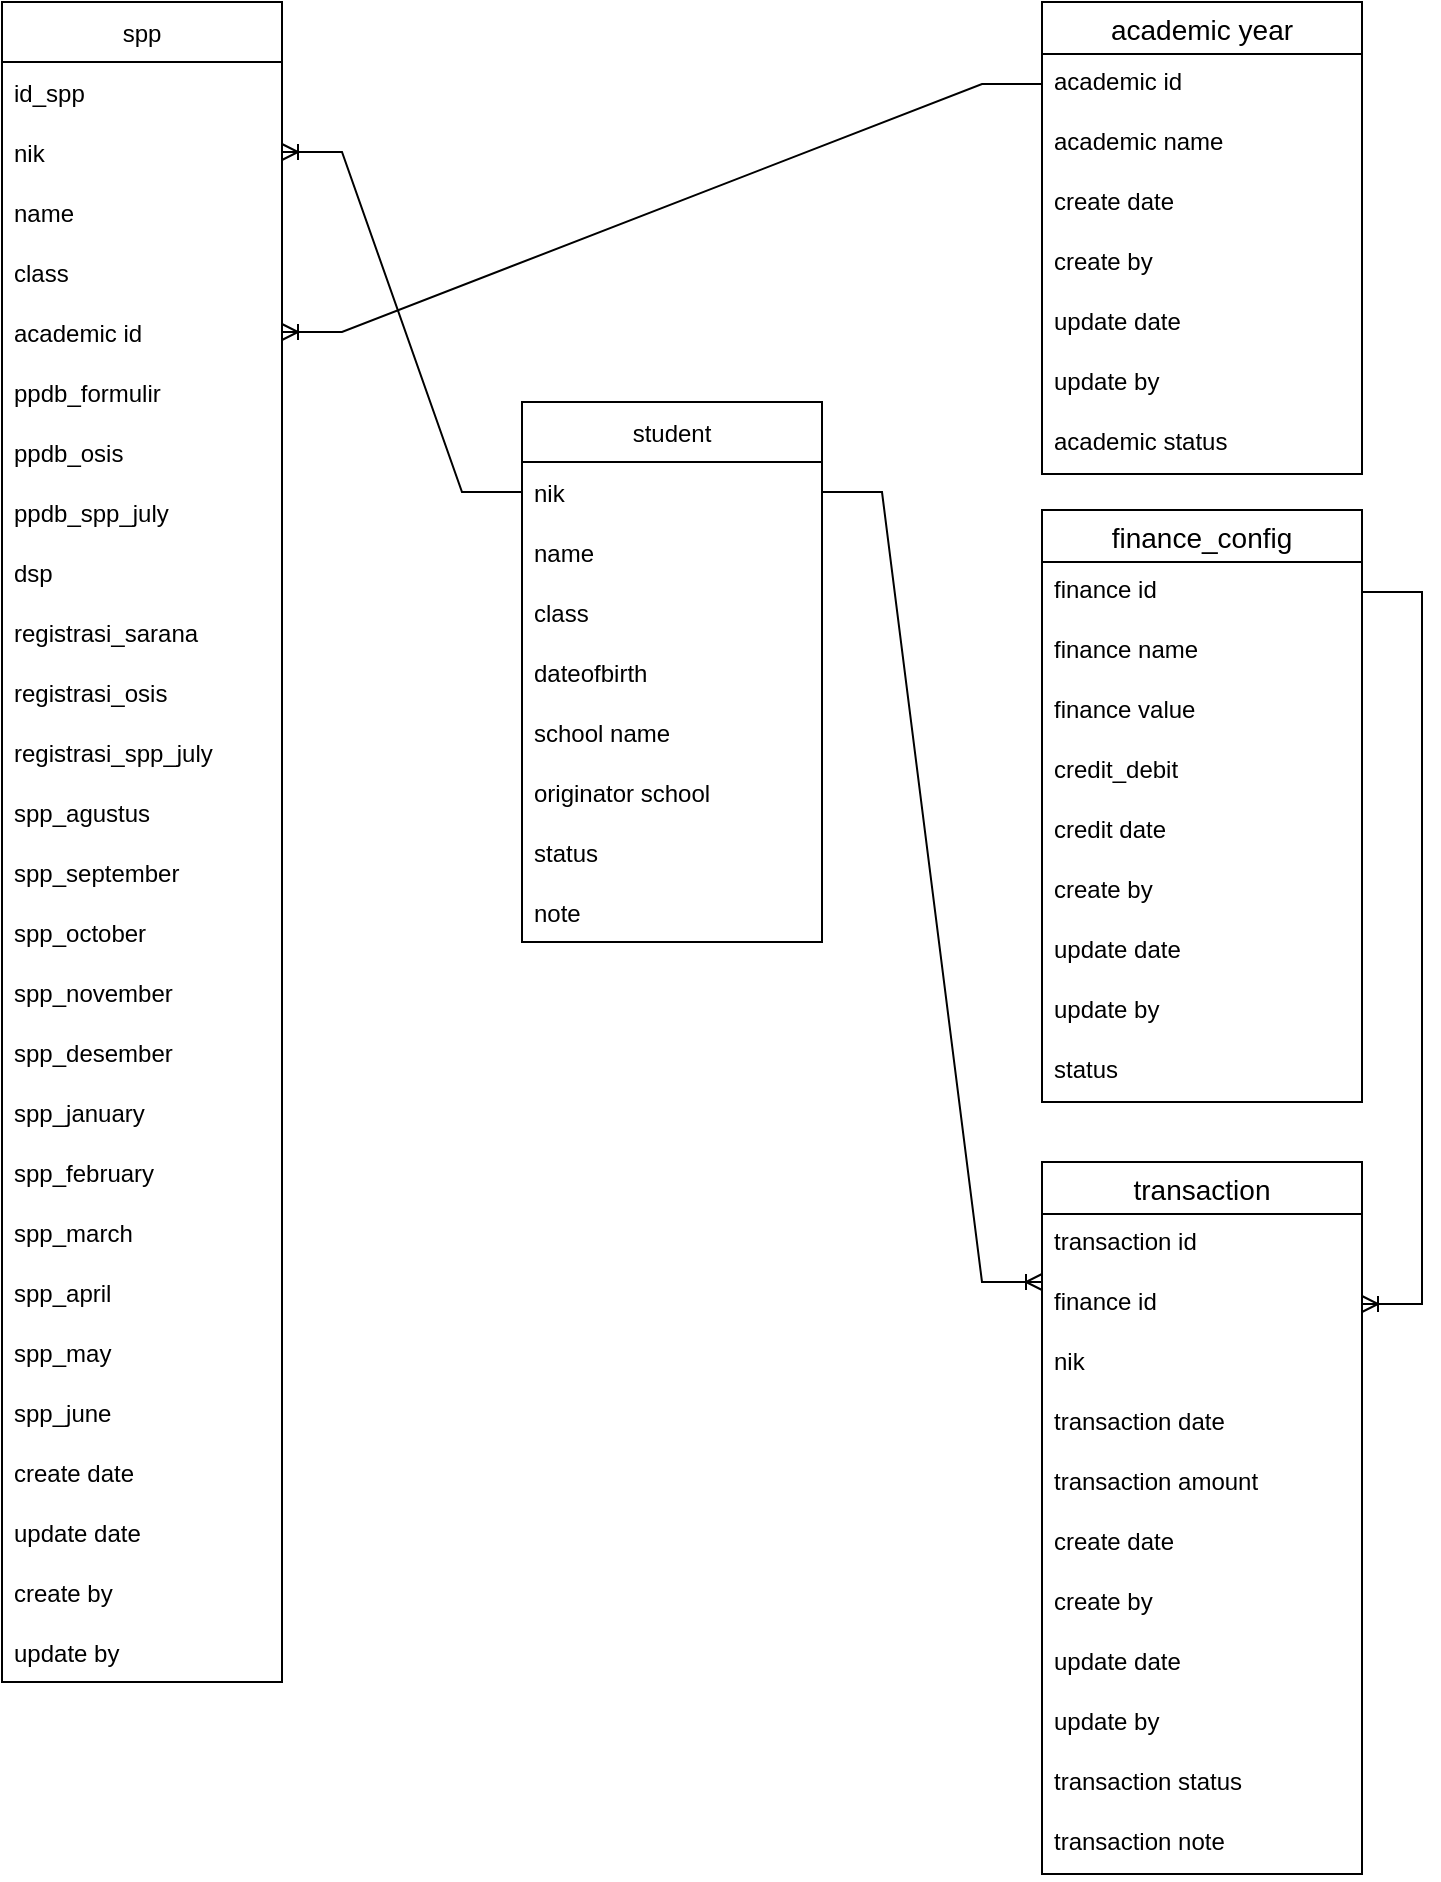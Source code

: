 <mxfile version="18.1.3" type="device"><diagram id="GGsU9ngYFZp8U27GzeY6" name="Page-1"><mxGraphModel dx="868" dy="450" grid="1" gridSize="20" guides="1" tooltips="1" connect="1" arrows="1" fold="1" page="1" pageScale="1" pageWidth="850" pageHeight="1100" math="0" shadow="0"><root><mxCell id="0"/><mxCell id="1" parent="0"/><mxCell id="D6XC7Q0FKNjJ9UyYvpIs-15" value="spp" style="swimlane;fontStyle=0;childLayout=stackLayout;horizontal=1;startSize=30;horizontalStack=0;resizeParent=1;resizeParentMax=0;resizeLast=0;collapsible=1;marginBottom=0;" parent="1" vertex="1"><mxGeometry x="40" y="60" width="140" height="840" as="geometry"/></mxCell><mxCell id="D6XC7Q0FKNjJ9UyYvpIs-44" value="id_spp" style="text;strokeColor=none;fillColor=none;align=left;verticalAlign=middle;spacingLeft=4;spacingRight=4;overflow=hidden;points=[[0,0.5],[1,0.5]];portConstraint=eastwest;rotatable=0;" parent="D6XC7Q0FKNjJ9UyYvpIs-15" vertex="1"><mxGeometry y="30" width="140" height="30" as="geometry"/></mxCell><mxCell id="D6XC7Q0FKNjJ9UyYvpIs-16" value="nik" style="text;strokeColor=none;fillColor=none;align=left;verticalAlign=middle;spacingLeft=4;spacingRight=4;overflow=hidden;points=[[0,0.5],[1,0.5]];portConstraint=eastwest;rotatable=0;" parent="D6XC7Q0FKNjJ9UyYvpIs-15" vertex="1"><mxGeometry y="60" width="140" height="30" as="geometry"/></mxCell><mxCell id="D6XC7Q0FKNjJ9UyYvpIs-42" value="name" style="text;strokeColor=none;fillColor=none;align=left;verticalAlign=middle;spacingLeft=4;spacingRight=4;overflow=hidden;points=[[0,0.5],[1,0.5]];portConstraint=eastwest;rotatable=0;" parent="D6XC7Q0FKNjJ9UyYvpIs-15" vertex="1"><mxGeometry y="90" width="140" height="30" as="geometry"/></mxCell><mxCell id="D6XC7Q0FKNjJ9UyYvpIs-43" value="class" style="text;strokeColor=none;fillColor=none;align=left;verticalAlign=middle;spacingLeft=4;spacingRight=4;overflow=hidden;points=[[0,0.5],[1,0.5]];portConstraint=eastwest;rotatable=0;" parent="D6XC7Q0FKNjJ9UyYvpIs-15" vertex="1"><mxGeometry y="120" width="140" height="30" as="geometry"/></mxCell><mxCell id="D6XC7Q0FKNjJ9UyYvpIs-17" value="academic id" style="text;strokeColor=none;fillColor=none;align=left;verticalAlign=middle;spacingLeft=4;spacingRight=4;overflow=hidden;points=[[0,0.5],[1,0.5]];portConstraint=eastwest;rotatable=0;" parent="D6XC7Q0FKNjJ9UyYvpIs-15" vertex="1"><mxGeometry y="150" width="140" height="30" as="geometry"/></mxCell><mxCell id="D6XC7Q0FKNjJ9UyYvpIs-18" value="ppdb_formulir" style="text;strokeColor=none;fillColor=none;align=left;verticalAlign=middle;spacingLeft=4;spacingRight=4;overflow=hidden;points=[[0,0.5],[1,0.5]];portConstraint=eastwest;rotatable=0;" parent="D6XC7Q0FKNjJ9UyYvpIs-15" vertex="1"><mxGeometry y="180" width="140" height="30" as="geometry"/></mxCell><mxCell id="D6XC7Q0FKNjJ9UyYvpIs-20" value="ppdb_osis" style="text;strokeColor=none;fillColor=none;align=left;verticalAlign=middle;spacingLeft=4;spacingRight=4;overflow=hidden;points=[[0,0.5],[1,0.5]];portConstraint=eastwest;rotatable=0;" parent="D6XC7Q0FKNjJ9UyYvpIs-15" vertex="1"><mxGeometry y="210" width="140" height="30" as="geometry"/></mxCell><mxCell id="D6XC7Q0FKNjJ9UyYvpIs-21" value="ppdb_spp_july" style="text;strokeColor=none;fillColor=none;align=left;verticalAlign=middle;spacingLeft=4;spacingRight=4;overflow=hidden;points=[[0,0.5],[1,0.5]];portConstraint=eastwest;rotatable=0;" parent="D6XC7Q0FKNjJ9UyYvpIs-15" vertex="1"><mxGeometry y="240" width="140" height="30" as="geometry"/></mxCell><mxCell id="D6XC7Q0FKNjJ9UyYvpIs-22" value="dsp" style="text;strokeColor=none;fillColor=none;align=left;verticalAlign=middle;spacingLeft=4;spacingRight=4;overflow=hidden;points=[[0,0.5],[1,0.5]];portConstraint=eastwest;rotatable=0;" parent="D6XC7Q0FKNjJ9UyYvpIs-15" vertex="1"><mxGeometry y="270" width="140" height="30" as="geometry"/></mxCell><mxCell id="D6XC7Q0FKNjJ9UyYvpIs-23" value="registrasi_sarana" style="text;strokeColor=none;fillColor=none;align=left;verticalAlign=middle;spacingLeft=4;spacingRight=4;overflow=hidden;points=[[0,0.5],[1,0.5]];portConstraint=eastwest;rotatable=0;" parent="D6XC7Q0FKNjJ9UyYvpIs-15" vertex="1"><mxGeometry y="300" width="140" height="30" as="geometry"/></mxCell><mxCell id="D6XC7Q0FKNjJ9UyYvpIs-24" value="registrasi_osis" style="text;strokeColor=none;fillColor=none;align=left;verticalAlign=middle;spacingLeft=4;spacingRight=4;overflow=hidden;points=[[0,0.5],[1,0.5]];portConstraint=eastwest;rotatable=0;" parent="D6XC7Q0FKNjJ9UyYvpIs-15" vertex="1"><mxGeometry y="330" width="140" height="30" as="geometry"/></mxCell><mxCell id="D6XC7Q0FKNjJ9UyYvpIs-26" value="registrasi_spp_july" style="text;strokeColor=none;fillColor=none;align=left;verticalAlign=middle;spacingLeft=4;spacingRight=4;overflow=hidden;points=[[0,0.5],[1,0.5]];portConstraint=eastwest;rotatable=0;" parent="D6XC7Q0FKNjJ9UyYvpIs-15" vertex="1"><mxGeometry y="360" width="140" height="30" as="geometry"/></mxCell><mxCell id="D6XC7Q0FKNjJ9UyYvpIs-27" value="spp_agustus" style="text;strokeColor=none;fillColor=none;align=left;verticalAlign=middle;spacingLeft=4;spacingRight=4;overflow=hidden;points=[[0,0.5],[1,0.5]];portConstraint=eastwest;rotatable=0;" parent="D6XC7Q0FKNjJ9UyYvpIs-15" vertex="1"><mxGeometry y="390" width="140" height="30" as="geometry"/></mxCell><mxCell id="D6XC7Q0FKNjJ9UyYvpIs-30" value="spp_september" style="text;strokeColor=none;fillColor=none;align=left;verticalAlign=middle;spacingLeft=4;spacingRight=4;overflow=hidden;points=[[0,0.5],[1,0.5]];portConstraint=eastwest;rotatable=0;" parent="D6XC7Q0FKNjJ9UyYvpIs-15" vertex="1"><mxGeometry y="420" width="140" height="30" as="geometry"/></mxCell><mxCell id="D6XC7Q0FKNjJ9UyYvpIs-31" value="spp_october" style="text;strokeColor=none;fillColor=none;align=left;verticalAlign=middle;spacingLeft=4;spacingRight=4;overflow=hidden;points=[[0,0.5],[1,0.5]];portConstraint=eastwest;rotatable=0;" parent="D6XC7Q0FKNjJ9UyYvpIs-15" vertex="1"><mxGeometry y="450" width="140" height="30" as="geometry"/></mxCell><mxCell id="D6XC7Q0FKNjJ9UyYvpIs-32" value="spp_november" style="text;strokeColor=none;fillColor=none;align=left;verticalAlign=middle;spacingLeft=4;spacingRight=4;overflow=hidden;points=[[0,0.5],[1,0.5]];portConstraint=eastwest;rotatable=0;" parent="D6XC7Q0FKNjJ9UyYvpIs-15" vertex="1"><mxGeometry y="480" width="140" height="30" as="geometry"/></mxCell><mxCell id="D6XC7Q0FKNjJ9UyYvpIs-33" value="spp_desember" style="text;strokeColor=none;fillColor=none;align=left;verticalAlign=middle;spacingLeft=4;spacingRight=4;overflow=hidden;points=[[0,0.5],[1,0.5]];portConstraint=eastwest;rotatable=0;" parent="D6XC7Q0FKNjJ9UyYvpIs-15" vertex="1"><mxGeometry y="510" width="140" height="30" as="geometry"/></mxCell><mxCell id="D6XC7Q0FKNjJ9UyYvpIs-34" value="spp_january" style="text;strokeColor=none;fillColor=none;align=left;verticalAlign=middle;spacingLeft=4;spacingRight=4;overflow=hidden;points=[[0,0.5],[1,0.5]];portConstraint=eastwest;rotatable=0;" parent="D6XC7Q0FKNjJ9UyYvpIs-15" vertex="1"><mxGeometry y="540" width="140" height="30" as="geometry"/></mxCell><mxCell id="D6XC7Q0FKNjJ9UyYvpIs-35" value="spp_february" style="text;strokeColor=none;fillColor=none;align=left;verticalAlign=middle;spacingLeft=4;spacingRight=4;overflow=hidden;points=[[0,0.5],[1,0.5]];portConstraint=eastwest;rotatable=0;" parent="D6XC7Q0FKNjJ9UyYvpIs-15" vertex="1"><mxGeometry y="570" width="140" height="30" as="geometry"/></mxCell><mxCell id="D6XC7Q0FKNjJ9UyYvpIs-37" value="spp_march" style="text;strokeColor=none;fillColor=none;align=left;verticalAlign=middle;spacingLeft=4;spacingRight=4;overflow=hidden;points=[[0,0.5],[1,0.5]];portConstraint=eastwest;rotatable=0;" parent="D6XC7Q0FKNjJ9UyYvpIs-15" vertex="1"><mxGeometry y="600" width="140" height="30" as="geometry"/></mxCell><mxCell id="D6XC7Q0FKNjJ9UyYvpIs-38" value="spp_april" style="text;strokeColor=none;fillColor=none;align=left;verticalAlign=middle;spacingLeft=4;spacingRight=4;overflow=hidden;points=[[0,0.5],[1,0.5]];portConstraint=eastwest;rotatable=0;" parent="D6XC7Q0FKNjJ9UyYvpIs-15" vertex="1"><mxGeometry y="630" width="140" height="30" as="geometry"/></mxCell><mxCell id="D6XC7Q0FKNjJ9UyYvpIs-39" value="spp_may" style="text;strokeColor=none;fillColor=none;align=left;verticalAlign=middle;spacingLeft=4;spacingRight=4;overflow=hidden;points=[[0,0.5],[1,0.5]];portConstraint=eastwest;rotatable=0;" parent="D6XC7Q0FKNjJ9UyYvpIs-15" vertex="1"><mxGeometry y="660" width="140" height="30" as="geometry"/></mxCell><mxCell id="D6XC7Q0FKNjJ9UyYvpIs-40" value="spp_june" style="text;strokeColor=none;fillColor=none;align=left;verticalAlign=middle;spacingLeft=4;spacingRight=4;overflow=hidden;points=[[0,0.5],[1,0.5]];portConstraint=eastwest;rotatable=0;" parent="D6XC7Q0FKNjJ9UyYvpIs-15" vertex="1"><mxGeometry y="690" width="140" height="30" as="geometry"/></mxCell><mxCell id="evpsUoEMRtqIoA9mYsxt-32" value="create date" style="text;strokeColor=none;fillColor=none;align=left;verticalAlign=middle;spacingLeft=4;spacingRight=4;overflow=hidden;points=[[0,0.5],[1,0.5]];portConstraint=eastwest;rotatable=0;" parent="D6XC7Q0FKNjJ9UyYvpIs-15" vertex="1"><mxGeometry y="720" width="140" height="30" as="geometry"/></mxCell><mxCell id="evpsUoEMRtqIoA9mYsxt-33" value="update date" style="text;strokeColor=none;fillColor=none;align=left;verticalAlign=middle;spacingLeft=4;spacingRight=4;overflow=hidden;points=[[0,0.5],[1,0.5]];portConstraint=eastwest;rotatable=0;" parent="D6XC7Q0FKNjJ9UyYvpIs-15" vertex="1"><mxGeometry y="750" width="140" height="30" as="geometry"/></mxCell><mxCell id="evpsUoEMRtqIoA9mYsxt-34" value="create by" style="text;strokeColor=none;fillColor=none;align=left;verticalAlign=middle;spacingLeft=4;spacingRight=4;overflow=hidden;points=[[0,0.5],[1,0.5]];portConstraint=eastwest;rotatable=0;" parent="D6XC7Q0FKNjJ9UyYvpIs-15" vertex="1"><mxGeometry y="780" width="140" height="30" as="geometry"/></mxCell><mxCell id="evpsUoEMRtqIoA9mYsxt-35" value="update by" style="text;strokeColor=none;fillColor=none;align=left;verticalAlign=middle;spacingLeft=4;spacingRight=4;overflow=hidden;points=[[0,0.5],[1,0.5]];portConstraint=eastwest;rotatable=0;" parent="D6XC7Q0FKNjJ9UyYvpIs-15" vertex="1"><mxGeometry y="810" width="140" height="30" as="geometry"/></mxCell><mxCell id="D6XC7Q0FKNjJ9UyYvpIs-45" value="academic year" style="swimlane;fontStyle=0;childLayout=stackLayout;horizontal=1;startSize=26;horizontalStack=0;resizeParent=1;resizeParentMax=0;resizeLast=0;collapsible=1;marginBottom=0;align=center;fontSize=14;" parent="1" vertex="1"><mxGeometry x="560" y="60" width="160" height="236" as="geometry"/></mxCell><mxCell id="D6XC7Q0FKNjJ9UyYvpIs-47" value="academic id" style="text;strokeColor=none;fillColor=none;spacingLeft=4;spacingRight=4;overflow=hidden;rotatable=0;points=[[0,0.5],[1,0.5]];portConstraint=eastwest;fontSize=12;" parent="D6XC7Q0FKNjJ9UyYvpIs-45" vertex="1"><mxGeometry y="26" width="160" height="30" as="geometry"/></mxCell><mxCell id="D6XC7Q0FKNjJ9UyYvpIs-48" value="academic name" style="text;strokeColor=none;fillColor=none;spacingLeft=4;spacingRight=4;overflow=hidden;rotatable=0;points=[[0,0.5],[1,0.5]];portConstraint=eastwest;fontSize=12;" parent="D6XC7Q0FKNjJ9UyYvpIs-45" vertex="1"><mxGeometry y="56" width="160" height="30" as="geometry"/></mxCell><mxCell id="D6XC7Q0FKNjJ9UyYvpIs-49" value="create date" style="text;strokeColor=none;fillColor=none;spacingLeft=4;spacingRight=4;overflow=hidden;rotatable=0;points=[[0,0.5],[1,0.5]];portConstraint=eastwest;fontSize=12;" parent="D6XC7Q0FKNjJ9UyYvpIs-45" vertex="1"><mxGeometry y="86" width="160" height="30" as="geometry"/></mxCell><mxCell id="D6XC7Q0FKNjJ9UyYvpIs-50" value="create by" style="text;strokeColor=none;fillColor=none;spacingLeft=4;spacingRight=4;overflow=hidden;rotatable=0;points=[[0,0.5],[1,0.5]];portConstraint=eastwest;fontSize=12;" parent="D6XC7Q0FKNjJ9UyYvpIs-45" vertex="1"><mxGeometry y="116" width="160" height="30" as="geometry"/></mxCell><mxCell id="D6XC7Q0FKNjJ9UyYvpIs-51" value="update date" style="text;strokeColor=none;fillColor=none;spacingLeft=4;spacingRight=4;overflow=hidden;rotatable=0;points=[[0,0.5],[1,0.5]];portConstraint=eastwest;fontSize=12;" parent="D6XC7Q0FKNjJ9UyYvpIs-45" vertex="1"><mxGeometry y="146" width="160" height="30" as="geometry"/></mxCell><mxCell id="D6XC7Q0FKNjJ9UyYvpIs-52" value="update by" style="text;strokeColor=none;fillColor=none;spacingLeft=4;spacingRight=4;overflow=hidden;rotatable=0;points=[[0,0.5],[1,0.5]];portConstraint=eastwest;fontSize=12;" parent="D6XC7Q0FKNjJ9UyYvpIs-45" vertex="1"><mxGeometry y="176" width="160" height="30" as="geometry"/></mxCell><mxCell id="D6XC7Q0FKNjJ9UyYvpIs-53" value="academic status" style="text;strokeColor=none;fillColor=none;spacingLeft=4;spacingRight=4;overflow=hidden;rotatable=0;points=[[0,0.5],[1,0.5]];portConstraint=eastwest;fontSize=12;" parent="D6XC7Q0FKNjJ9UyYvpIs-45" vertex="1"><mxGeometry y="206" width="160" height="30" as="geometry"/></mxCell><mxCell id="evpsUoEMRtqIoA9mYsxt-1" value="finance_config" style="swimlane;fontStyle=0;childLayout=stackLayout;horizontal=1;startSize=26;horizontalStack=0;resizeParent=1;resizeParentMax=0;resizeLast=0;collapsible=1;marginBottom=0;align=center;fontSize=14;" parent="1" vertex="1"><mxGeometry x="560" y="314" width="160" height="296" as="geometry"/></mxCell><mxCell id="evpsUoEMRtqIoA9mYsxt-2" value="finance id" style="text;strokeColor=none;fillColor=none;spacingLeft=4;spacingRight=4;overflow=hidden;rotatable=0;points=[[0,0.5],[1,0.5]];portConstraint=eastwest;fontSize=12;" parent="evpsUoEMRtqIoA9mYsxt-1" vertex="1"><mxGeometry y="26" width="160" height="30" as="geometry"/></mxCell><mxCell id="evpsUoEMRtqIoA9mYsxt-11" value="finance name" style="text;strokeColor=none;fillColor=none;spacingLeft=4;spacingRight=4;overflow=hidden;rotatable=0;points=[[0,0.5],[1,0.5]];portConstraint=eastwest;fontSize=12;" parent="evpsUoEMRtqIoA9mYsxt-1" vertex="1"><mxGeometry y="56" width="160" height="30" as="geometry"/></mxCell><mxCell id="qrsiPuJKbFCckG9b8M_n-1" value="finance value" style="text;strokeColor=none;fillColor=none;spacingLeft=4;spacingRight=4;overflow=hidden;rotatable=0;points=[[0,0.5],[1,0.5]];portConstraint=eastwest;fontSize=12;" parent="evpsUoEMRtqIoA9mYsxt-1" vertex="1"><mxGeometry y="86" width="160" height="30" as="geometry"/></mxCell><mxCell id="evpsUoEMRtqIoA9mYsxt-4" value="credit_debit" style="text;strokeColor=none;fillColor=none;spacingLeft=4;spacingRight=4;overflow=hidden;rotatable=0;points=[[0,0.5],[1,0.5]];portConstraint=eastwest;fontSize=12;" parent="evpsUoEMRtqIoA9mYsxt-1" vertex="1"><mxGeometry y="116" width="160" height="30" as="geometry"/></mxCell><mxCell id="evpsUoEMRtqIoA9mYsxt-9" value="credit date" style="text;strokeColor=none;fillColor=none;spacingLeft=4;spacingRight=4;overflow=hidden;rotatable=0;points=[[0,0.5],[1,0.5]];portConstraint=eastwest;fontSize=12;" parent="evpsUoEMRtqIoA9mYsxt-1" vertex="1"><mxGeometry y="146" width="160" height="30" as="geometry"/></mxCell><mxCell id="evpsUoEMRtqIoA9mYsxt-5" value="create by" style="text;strokeColor=none;fillColor=none;spacingLeft=4;spacingRight=4;overflow=hidden;rotatable=0;points=[[0,0.5],[1,0.5]];portConstraint=eastwest;fontSize=12;" parent="evpsUoEMRtqIoA9mYsxt-1" vertex="1"><mxGeometry y="176" width="160" height="30" as="geometry"/></mxCell><mxCell id="evpsUoEMRtqIoA9mYsxt-6" value="update date" style="text;strokeColor=none;fillColor=none;spacingLeft=4;spacingRight=4;overflow=hidden;rotatable=0;points=[[0,0.5],[1,0.5]];portConstraint=eastwest;fontSize=12;" parent="evpsUoEMRtqIoA9mYsxt-1" vertex="1"><mxGeometry y="206" width="160" height="30" as="geometry"/></mxCell><mxCell id="evpsUoEMRtqIoA9mYsxt-7" value="update by" style="text;strokeColor=none;fillColor=none;spacingLeft=4;spacingRight=4;overflow=hidden;rotatable=0;points=[[0,0.5],[1,0.5]];portConstraint=eastwest;fontSize=12;" parent="evpsUoEMRtqIoA9mYsxt-1" vertex="1"><mxGeometry y="236" width="160" height="30" as="geometry"/></mxCell><mxCell id="evpsUoEMRtqIoA9mYsxt-8" value="status" style="text;strokeColor=none;fillColor=none;spacingLeft=4;spacingRight=4;overflow=hidden;rotatable=0;points=[[0,0.5],[1,0.5]];portConstraint=eastwest;fontSize=12;" parent="evpsUoEMRtqIoA9mYsxt-1" vertex="1"><mxGeometry y="266" width="160" height="30" as="geometry"/></mxCell><mxCell id="evpsUoEMRtqIoA9mYsxt-12" value="transaction" style="swimlane;fontStyle=0;childLayout=stackLayout;horizontal=1;startSize=26;horizontalStack=0;resizeParent=1;resizeParentMax=0;resizeLast=0;collapsible=1;marginBottom=0;align=center;fontSize=14;" parent="1" vertex="1"><mxGeometry x="560" y="640" width="160" height="356" as="geometry"/></mxCell><mxCell id="evpsUoEMRtqIoA9mYsxt-13" value="transaction id" style="text;strokeColor=none;fillColor=none;spacingLeft=4;spacingRight=4;overflow=hidden;rotatable=0;points=[[0,0.5],[1,0.5]];portConstraint=eastwest;fontSize=12;" parent="evpsUoEMRtqIoA9mYsxt-12" vertex="1"><mxGeometry y="26" width="160" height="30" as="geometry"/></mxCell><mxCell id="evpsUoEMRtqIoA9mYsxt-14" value="finance id" style="text;strokeColor=none;fillColor=none;spacingLeft=4;spacingRight=4;overflow=hidden;rotatable=0;points=[[0,0.5],[1,0.5]];portConstraint=eastwest;fontSize=12;" parent="evpsUoEMRtqIoA9mYsxt-12" vertex="1"><mxGeometry y="56" width="160" height="30" as="geometry"/></mxCell><mxCell id="evpsUoEMRtqIoA9mYsxt-23" value="nik" style="text;strokeColor=none;fillColor=none;spacingLeft=4;spacingRight=4;overflow=hidden;rotatable=0;points=[[0,0.5],[1,0.5]];portConstraint=eastwest;fontSize=12;" parent="evpsUoEMRtqIoA9mYsxt-12" vertex="1"><mxGeometry y="86" width="160" height="30" as="geometry"/></mxCell><mxCell id="evpsUoEMRtqIoA9mYsxt-15" value="transaction date" style="text;strokeColor=none;fillColor=none;spacingLeft=4;spacingRight=4;overflow=hidden;rotatable=0;points=[[0,0.5],[1,0.5]];portConstraint=eastwest;fontSize=12;" parent="evpsUoEMRtqIoA9mYsxt-12" vertex="1"><mxGeometry y="116" width="160" height="30" as="geometry"/></mxCell><mxCell id="evpsUoEMRtqIoA9mYsxt-22" value="transaction amount" style="text;strokeColor=none;fillColor=none;spacingLeft=4;spacingRight=4;overflow=hidden;rotatable=0;points=[[0,0.5],[1,0.5]];portConstraint=eastwest;fontSize=12;" parent="evpsUoEMRtqIoA9mYsxt-12" vertex="1"><mxGeometry y="146" width="160" height="30" as="geometry"/></mxCell><mxCell id="evpsUoEMRtqIoA9mYsxt-16" value="create date" style="text;strokeColor=none;fillColor=none;spacingLeft=4;spacingRight=4;overflow=hidden;rotatable=0;points=[[0,0.5],[1,0.5]];portConstraint=eastwest;fontSize=12;" parent="evpsUoEMRtqIoA9mYsxt-12" vertex="1"><mxGeometry y="176" width="160" height="30" as="geometry"/></mxCell><mxCell id="evpsUoEMRtqIoA9mYsxt-17" value="create by" style="text;strokeColor=none;fillColor=none;spacingLeft=4;spacingRight=4;overflow=hidden;rotatable=0;points=[[0,0.5],[1,0.5]];portConstraint=eastwest;fontSize=12;" parent="evpsUoEMRtqIoA9mYsxt-12" vertex="1"><mxGeometry y="206" width="160" height="30" as="geometry"/></mxCell><mxCell id="evpsUoEMRtqIoA9mYsxt-18" value="update date" style="text;strokeColor=none;fillColor=none;spacingLeft=4;spacingRight=4;overflow=hidden;rotatable=0;points=[[0,0.5],[1,0.5]];portConstraint=eastwest;fontSize=12;" parent="evpsUoEMRtqIoA9mYsxt-12" vertex="1"><mxGeometry y="236" width="160" height="30" as="geometry"/></mxCell><mxCell id="evpsUoEMRtqIoA9mYsxt-19" value="update by" style="text;strokeColor=none;fillColor=none;spacingLeft=4;spacingRight=4;overflow=hidden;rotatable=0;points=[[0,0.5],[1,0.5]];portConstraint=eastwest;fontSize=12;" parent="evpsUoEMRtqIoA9mYsxt-12" vertex="1"><mxGeometry y="266" width="160" height="30" as="geometry"/></mxCell><mxCell id="evpsUoEMRtqIoA9mYsxt-20" value="transaction status" style="text;strokeColor=none;fillColor=none;spacingLeft=4;spacingRight=4;overflow=hidden;rotatable=0;points=[[0,0.5],[1,0.5]];portConstraint=eastwest;fontSize=12;" parent="evpsUoEMRtqIoA9mYsxt-12" vertex="1"><mxGeometry y="296" width="160" height="30" as="geometry"/></mxCell><mxCell id="evpsUoEMRtqIoA9mYsxt-21" value="transaction note" style="text;strokeColor=none;fillColor=none;spacingLeft=4;spacingRight=4;overflow=hidden;rotatable=0;points=[[0,0.5],[1,0.5]];portConstraint=eastwest;fontSize=12;" parent="evpsUoEMRtqIoA9mYsxt-12" vertex="1"><mxGeometry y="326" width="160" height="30" as="geometry"/></mxCell><mxCell id="evpsUoEMRtqIoA9mYsxt-25" value="" style="edgeStyle=entityRelationEdgeStyle;fontSize=12;html=1;endArrow=ERoneToMany;rounded=0;exitX=1;exitY=0.5;exitDx=0;exitDy=0;entryX=1;entryY=0.5;entryDx=0;entryDy=0;" parent="1" source="evpsUoEMRtqIoA9mYsxt-2" target="evpsUoEMRtqIoA9mYsxt-14" edge="1"><mxGeometry width="100" height="100" relative="1" as="geometry"><mxPoint x="380" y="480" as="sourcePoint"/><mxPoint x="480" y="380" as="targetPoint"/></mxGeometry></mxCell><mxCell id="D6XC7Q0FKNjJ9UyYvpIs-1" value="student" style="swimlane;fontStyle=0;childLayout=stackLayout;horizontal=1;startSize=30;horizontalStack=0;resizeParent=1;resizeParentMax=0;resizeLast=0;collapsible=1;marginBottom=0;" parent="1" vertex="1"><mxGeometry x="300" y="260" width="150" height="270" as="geometry"/></mxCell><mxCell id="D6XC7Q0FKNjJ9UyYvpIs-2" value="nik" style="text;strokeColor=none;fillColor=none;align=left;verticalAlign=middle;spacingLeft=4;spacingRight=4;overflow=hidden;points=[[0,0.5],[1,0.5]];portConstraint=eastwest;rotatable=0;" parent="D6XC7Q0FKNjJ9UyYvpIs-1" vertex="1"><mxGeometry y="30" width="150" height="30" as="geometry"/></mxCell><mxCell id="D6XC7Q0FKNjJ9UyYvpIs-3" value="name" style="text;strokeColor=none;fillColor=none;align=left;verticalAlign=middle;spacingLeft=4;spacingRight=4;overflow=hidden;points=[[0,0.5],[1,0.5]];portConstraint=eastwest;rotatable=0;" parent="D6XC7Q0FKNjJ9UyYvpIs-1" vertex="1"><mxGeometry y="60" width="150" height="30" as="geometry"/></mxCell><mxCell id="D6XC7Q0FKNjJ9UyYvpIs-14" value="class" style="text;strokeColor=none;fillColor=none;align=left;verticalAlign=middle;spacingLeft=4;spacingRight=4;overflow=hidden;points=[[0,0.5],[1,0.5]];portConstraint=eastwest;rotatable=0;" parent="D6XC7Q0FKNjJ9UyYvpIs-1" vertex="1"><mxGeometry y="90" width="150" height="30" as="geometry"/></mxCell><mxCell id="D6XC7Q0FKNjJ9UyYvpIs-4" value="dateofbirth" style="text;strokeColor=none;fillColor=none;align=left;verticalAlign=middle;spacingLeft=4;spacingRight=4;overflow=hidden;points=[[0,0.5],[1,0.5]];portConstraint=eastwest;rotatable=0;" parent="D6XC7Q0FKNjJ9UyYvpIs-1" vertex="1"><mxGeometry y="120" width="150" height="30" as="geometry"/></mxCell><mxCell id="D6XC7Q0FKNjJ9UyYvpIs-11" value="school name" style="text;strokeColor=none;fillColor=none;align=left;verticalAlign=middle;spacingLeft=4;spacingRight=4;overflow=hidden;points=[[0,0.5],[1,0.5]];portConstraint=eastwest;rotatable=0;" parent="D6XC7Q0FKNjJ9UyYvpIs-1" vertex="1"><mxGeometry y="150" width="150" height="30" as="geometry"/></mxCell><mxCell id="D6XC7Q0FKNjJ9UyYvpIs-12" value="originator school" style="text;strokeColor=none;fillColor=none;align=left;verticalAlign=middle;spacingLeft=4;spacingRight=4;overflow=hidden;points=[[0,0.5],[1,0.5]];portConstraint=eastwest;rotatable=0;" parent="D6XC7Q0FKNjJ9UyYvpIs-1" vertex="1"><mxGeometry y="180" width="150" height="30" as="geometry"/></mxCell><mxCell id="D6XC7Q0FKNjJ9UyYvpIs-13" value="status" style="text;strokeColor=none;fillColor=none;align=left;verticalAlign=middle;spacingLeft=4;spacingRight=4;overflow=hidden;points=[[0,0.5],[1,0.5]];portConstraint=eastwest;rotatable=0;" parent="D6XC7Q0FKNjJ9UyYvpIs-1" vertex="1"><mxGeometry y="210" width="150" height="30" as="geometry"/></mxCell><mxCell id="D6XC7Q0FKNjJ9UyYvpIs-19" value="note" style="text;strokeColor=none;fillColor=none;align=left;verticalAlign=middle;spacingLeft=4;spacingRight=4;overflow=hidden;points=[[0,0.5],[1,0.5]];portConstraint=eastwest;rotatable=0;" parent="D6XC7Q0FKNjJ9UyYvpIs-1" vertex="1"><mxGeometry y="240" width="150" height="30" as="geometry"/></mxCell><mxCell id="evpsUoEMRtqIoA9mYsxt-29" value="" style="edgeStyle=entityRelationEdgeStyle;fontSize=12;html=1;endArrow=ERoneToMany;rounded=0;entryX=1;entryY=0.5;entryDx=0;entryDy=0;exitX=0;exitY=0.5;exitDx=0;exitDy=0;" parent="1" source="D6XC7Q0FKNjJ9UyYvpIs-2" target="D6XC7Q0FKNjJ9UyYvpIs-16" edge="1"><mxGeometry width="100" height="100" relative="1" as="geometry"><mxPoint x="380" y="300" as="sourcePoint"/><mxPoint x="480" y="200" as="targetPoint"/></mxGeometry></mxCell><mxCell id="evpsUoEMRtqIoA9mYsxt-30" value="" style="edgeStyle=entityRelationEdgeStyle;fontSize=12;html=1;endArrow=ERoneToMany;rounded=0;entryX=1;entryY=0.5;entryDx=0;entryDy=0;exitX=0;exitY=0.5;exitDx=0;exitDy=0;" parent="1" source="D6XC7Q0FKNjJ9UyYvpIs-47" target="D6XC7Q0FKNjJ9UyYvpIs-17" edge="1"><mxGeometry width="100" height="100" relative="1" as="geometry"><mxPoint x="440" y="120" as="sourcePoint"/><mxPoint x="480" y="200" as="targetPoint"/></mxGeometry></mxCell><mxCell id="evpsUoEMRtqIoA9mYsxt-31" value="" style="edgeStyle=entityRelationEdgeStyle;fontSize=12;html=1;endArrow=ERoneToMany;rounded=0;exitX=1;exitY=0.5;exitDx=0;exitDy=0;" parent="1" source="D6XC7Q0FKNjJ9UyYvpIs-2" edge="1"><mxGeometry width="100" height="100" relative="1" as="geometry"><mxPoint x="460" y="800" as="sourcePoint"/><mxPoint x="560" y="700" as="targetPoint"/></mxGeometry></mxCell></root></mxGraphModel></diagram></mxfile>